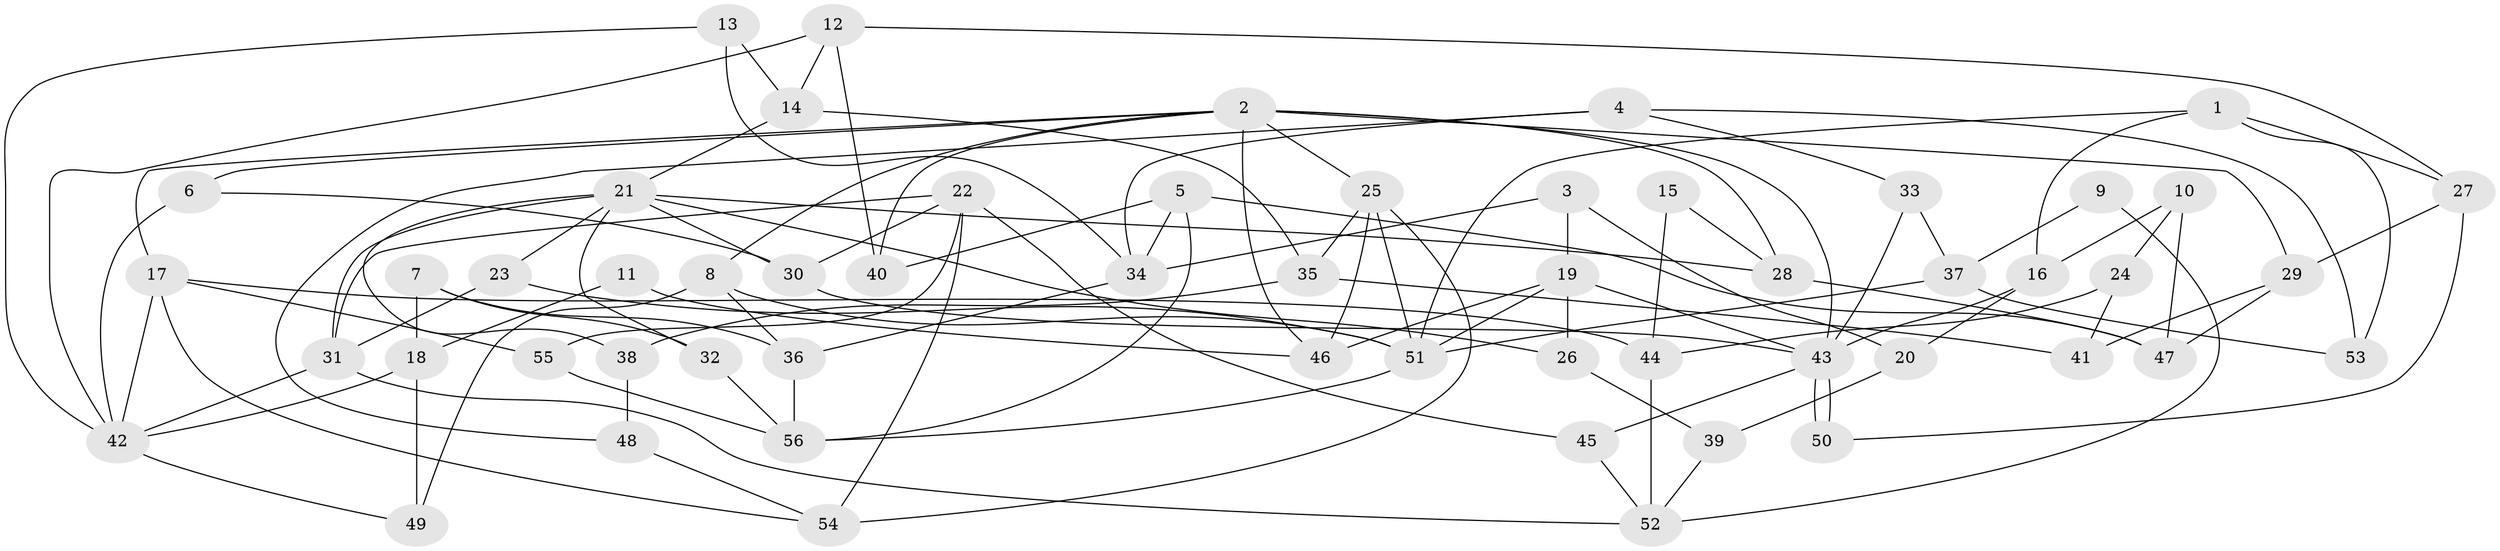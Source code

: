 // Generated by graph-tools (version 1.1) at 2025/50/03/09/25 03:50:04]
// undirected, 56 vertices, 112 edges
graph export_dot {
graph [start="1"]
  node [color=gray90,style=filled];
  1;
  2;
  3;
  4;
  5;
  6;
  7;
  8;
  9;
  10;
  11;
  12;
  13;
  14;
  15;
  16;
  17;
  18;
  19;
  20;
  21;
  22;
  23;
  24;
  25;
  26;
  27;
  28;
  29;
  30;
  31;
  32;
  33;
  34;
  35;
  36;
  37;
  38;
  39;
  40;
  41;
  42;
  43;
  44;
  45;
  46;
  47;
  48;
  49;
  50;
  51;
  52;
  53;
  54;
  55;
  56;
  1 -- 51;
  1 -- 53;
  1 -- 16;
  1 -- 27;
  2 -- 25;
  2 -- 17;
  2 -- 6;
  2 -- 8;
  2 -- 28;
  2 -- 29;
  2 -- 40;
  2 -- 43;
  2 -- 46;
  3 -- 34;
  3 -- 19;
  3 -- 20;
  4 -- 34;
  4 -- 48;
  4 -- 33;
  4 -- 53;
  5 -- 40;
  5 -- 47;
  5 -- 34;
  5 -- 56;
  6 -- 30;
  6 -- 42;
  7 -- 18;
  7 -- 36;
  7 -- 32;
  8 -- 51;
  8 -- 36;
  8 -- 49;
  9 -- 37;
  9 -- 52;
  10 -- 47;
  10 -- 16;
  10 -- 24;
  11 -- 18;
  11 -- 46;
  12 -- 14;
  12 -- 27;
  12 -- 40;
  12 -- 42;
  13 -- 34;
  13 -- 42;
  13 -- 14;
  14 -- 21;
  14 -- 35;
  15 -- 44;
  15 -- 28;
  16 -- 43;
  16 -- 20;
  17 -- 42;
  17 -- 54;
  17 -- 44;
  17 -- 55;
  18 -- 42;
  18 -- 49;
  19 -- 51;
  19 -- 43;
  19 -- 26;
  19 -- 46;
  20 -- 39;
  21 -- 31;
  21 -- 30;
  21 -- 23;
  21 -- 26;
  21 -- 28;
  21 -- 32;
  21 -- 38;
  22 -- 45;
  22 -- 55;
  22 -- 30;
  22 -- 31;
  22 -- 54;
  23 -- 31;
  23 -- 51;
  24 -- 44;
  24 -- 41;
  25 -- 46;
  25 -- 51;
  25 -- 35;
  25 -- 54;
  26 -- 39;
  27 -- 29;
  27 -- 50;
  28 -- 47;
  29 -- 41;
  29 -- 47;
  30 -- 43;
  31 -- 42;
  31 -- 52;
  32 -- 56;
  33 -- 43;
  33 -- 37;
  34 -- 36;
  35 -- 38;
  35 -- 41;
  36 -- 56;
  37 -- 51;
  37 -- 53;
  38 -- 48;
  39 -- 52;
  42 -- 49;
  43 -- 50;
  43 -- 50;
  43 -- 45;
  44 -- 52;
  45 -- 52;
  48 -- 54;
  51 -- 56;
  55 -- 56;
}
